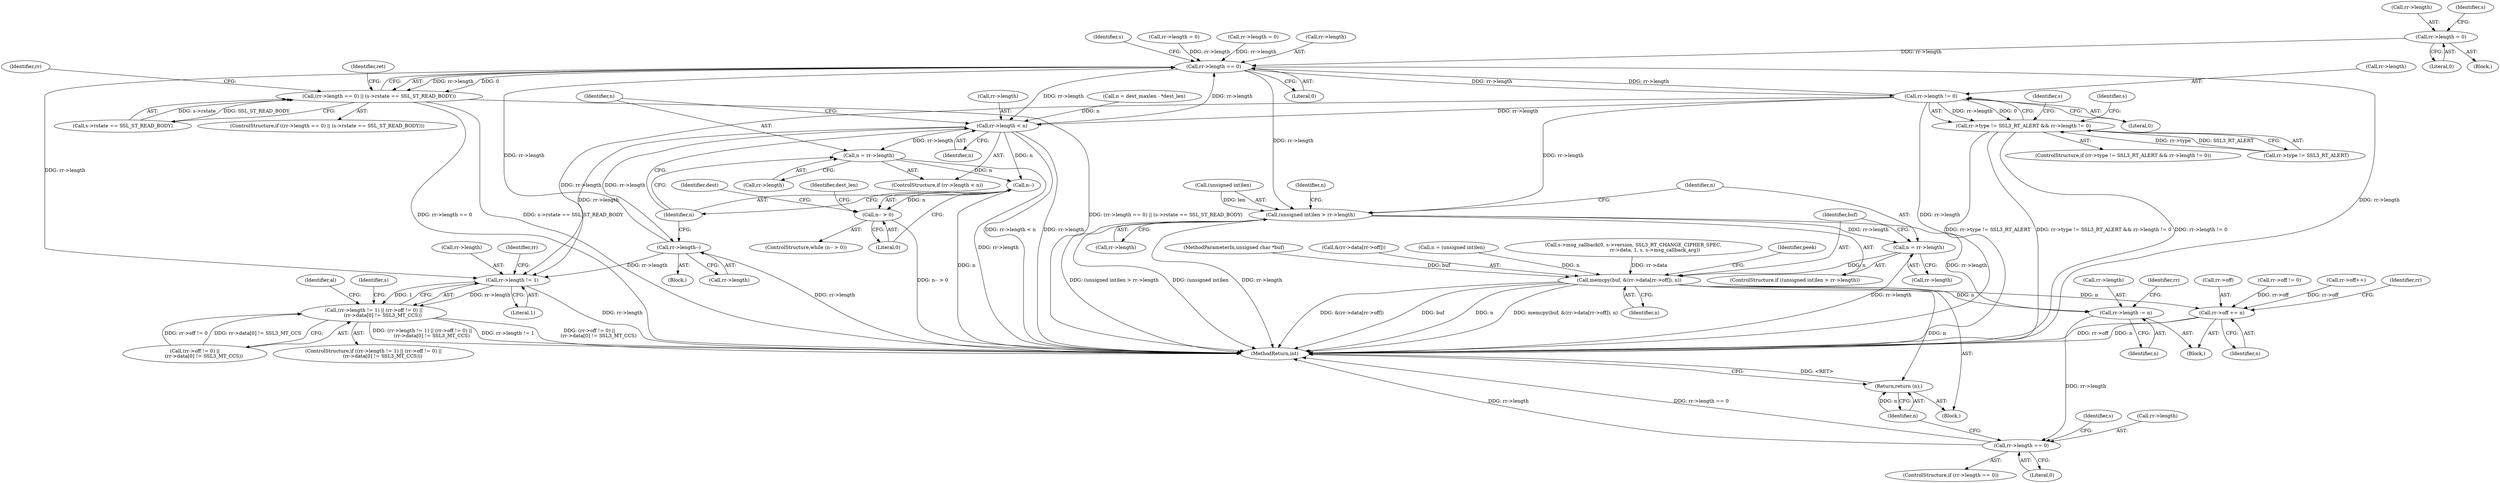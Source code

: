 digraph "0_openssl_e9bbefbf0f24c57645e7ad6a5a71ae649d18ac8e_0@pointer" {
"1000939" [label="(Call,rr->length = 0)"];
"1000326" [label="(Call,rr->length == 0)"];
"1000325" [label="(Call,(rr->length == 0) || (s->rstate == SSL_ST_READ_BODY))"];
"1000354" [label="(Call,rr->length != 0)"];
"1000348" [label="(Call,rr->type != SSL3_RT_ALERT && rr->length != 0)"];
"1000440" [label="(Call,(unsigned int)len > rr->length)"];
"1000447" [label="(Call,n = rr->length)"];
"1000458" [label="(Call,memcpy(buf, &(rr->data[rr->off]), n))"];
"1000473" [label="(Call,rr->length -= n)"];
"1000484" [label="(Call,rr->length == 0)"];
"1000478" [label="(Call,rr->off += n)"];
"1000518" [label="(Return,return (n);)"];
"1000650" [label="(Call,rr->length < n)"];
"1000655" [label="(Call,n = rr->length)"];
"1000662" [label="(Call,n--)"];
"1000661" [label="(Call,n-- > 0)"];
"1000680" [label="(Call,rr->length--)"];
"1001202" [label="(Call,rr->length != 1)"];
"1001201" [label="(Call,(rr->length != 1) || (rr->off != 0) ||\n            (rr->data[0] != SSL3_MT_CCS))"];
"1000326" [label="(Call,rr->length == 0)"];
"1000943" [label="(Literal,0)"];
"1000486" [label="(Identifier,rr)"];
"1000349" [label="(Call,rr->type != SSL3_RT_ALERT)"];
"1001206" [label="(Literal,1)"];
"1000362" [label="(Identifier,s)"];
"1001202" [label="(Call,rr->length != 1)"];
"1000681" [label="(Call,rr->length)"];
"1000661" [label="(Call,n-- > 0)"];
"1000141" [label="(MethodParameterIn,unsigned char *buf)"];
"1000468" [label="(Identifier,n)"];
"1000479" [label="(Call,rr->off)"];
"1001203" [label="(Call,rr->length)"];
"1001208" [label="(Call,rr->off != 0)"];
"1000460" [label="(Call,&(rr->data[rr->off]))"];
"1000441" [label="(Call,(unsigned int)len)"];
"1000664" [label="(Literal,0)"];
"1000454" [label="(Identifier,n)"];
"1000447" [label="(Call,n = rr->length)"];
"1000484" [label="(Call,rr->length == 0)"];
"1000325" [label="(Call,(rr->length == 0) || (s->rstate == SSL_ST_READ_BODY))"];
"1000649" [label="(ControlStructure,if (rr->length < n))"];
"1000473" [label="(Call,rr->length -= n)"];
"1000331" [label="(Call,s->rstate == SSL_ST_READ_BODY)"];
"1000483" [label="(ControlStructure,if (rr->length == 0))"];
"1000940" [label="(Call,rr->length)"];
"1000458" [label="(Call,memcpy(buf, &(rr->data[rr->off]), n))"];
"1000453" [label="(Call,n = (unsigned int)len)"];
"1000650" [label="(Call,rr->length < n)"];
"1000492" [label="(Identifier,s)"];
"1000477" [label="(Identifier,n)"];
"1000488" [label="(Literal,0)"];
"1001279" [label="(Call,s->msg_callback(0, s->version, SSL3_RT_CHANGE_CIPHER_SPEC,\n                            rr->data, 1, s, s->msg_callback_arg))"];
"1000351" [label="(Identifier,rr)"];
"1000444" [label="(Call,rr->length)"];
"1000348" [label="(Call,rr->type != SSL3_RT_ALERT && rr->length != 0)"];
"1000482" [label="(Identifier,n)"];
"1000370" [label="(Identifier,s)"];
"1000330" [label="(Literal,0)"];
"1001222" [label="(Identifier,al)"];
"1000448" [label="(Identifier,n)"];
"1000945" [label="(Identifier,s)"];
"1000485" [label="(Call,rr->length)"];
"1000474" [label="(Call,rr->length)"];
"1000480" [label="(Identifier,rr)"];
"1001233" [label="(Identifier,s)"];
"1000449" [label="(Call,rr->length)"];
"1000354" [label="(Call,rr->length != 0)"];
"1000939" [label="(Call,rr->length = 0)"];
"1001210" [label="(Identifier,rr)"];
"1000656" [label="(Identifier,n)"];
"1001270" [label="(Call,rr->length = 0)"];
"1000931" [label="(Block,)"];
"1001522" [label="(MethodReturn,int)"];
"1000655" [label="(Call,n = rr->length)"];
"1000347" [label="(ControlStructure,if (rr->type != SSL3_RT_ALERT && rr->length != 0))"];
"1000665" [label="(Block,)"];
"1001207" [label="(Call,(rr->off != 0) ||\n            (rr->data[0] != SSL3_MT_CCS))"];
"1000338" [label="(Identifier,ret)"];
"1000358" [label="(Literal,0)"];
"1000657" [label="(Call,rr->length)"];
"1000663" [label="(Identifier,n)"];
"1000662" [label="(Call,n--)"];
"1000680" [label="(Call,rr->length--)"];
"1000519" [label="(Identifier,n)"];
"1000612" [label="(Call,rr->length = 0)"];
"1000324" [label="(ControlStructure,if ((rr->length == 0) || (s->rstate == SSL_ST_READ_BODY)))"];
"1000327" [label="(Call,rr->length)"];
"1000439" [label="(ControlStructure,if ((unsigned int)len > rr->length))"];
"1001201" [label="(Call,(rr->length != 1) || (rr->off != 0) ||\n            (rr->data[0] != SSL3_MT_CCS))"];
"1000355" [label="(Call,rr->length)"];
"1000411" [label="(Block,)"];
"1000643" [label="(Call,n = dest_maxlen - *dest_len)"];
"1000478" [label="(Call,rr->off += n)"];
"1000660" [label="(ControlStructure,while (n-- > 0))"];
"1000518" [label="(Return,return (n);)"];
"1000471" [label="(Identifier,peek)"];
"1001200" [label="(ControlStructure,if ((rr->length != 1) || (rr->off != 0) ||\n            (rr->data[0] != SSL3_MT_CCS)))"];
"1000472" [label="(Block,)"];
"1000676" [label="(Call,rr->off++)"];
"1000654" [label="(Identifier,n)"];
"1000440" [label="(Call,(unsigned int)len > rr->length)"];
"1000333" [label="(Identifier,s)"];
"1000651" [label="(Call,rr->length)"];
"1000668" [label="(Identifier,dest)"];
"1000459" [label="(Identifier,buf)"];
"1000687" [label="(Identifier,dest_len)"];
"1000939" -> "1000931"  [label="AST: "];
"1000939" -> "1000943"  [label="CFG: "];
"1000940" -> "1000939"  [label="AST: "];
"1000943" -> "1000939"  [label="AST: "];
"1000945" -> "1000939"  [label="CFG: "];
"1000939" -> "1000326"  [label="DDG: rr->length"];
"1000326" -> "1000325"  [label="AST: "];
"1000326" -> "1000330"  [label="CFG: "];
"1000327" -> "1000326"  [label="AST: "];
"1000330" -> "1000326"  [label="AST: "];
"1000333" -> "1000326"  [label="CFG: "];
"1000325" -> "1000326"  [label="CFG: "];
"1000326" -> "1001522"  [label="DDG: rr->length"];
"1000326" -> "1000325"  [label="DDG: rr->length"];
"1000326" -> "1000325"  [label="DDG: 0"];
"1000680" -> "1000326"  [label="DDG: rr->length"];
"1000650" -> "1000326"  [label="DDG: rr->length"];
"1000612" -> "1000326"  [label="DDG: rr->length"];
"1001270" -> "1000326"  [label="DDG: rr->length"];
"1000354" -> "1000326"  [label="DDG: rr->length"];
"1000326" -> "1000354"  [label="DDG: rr->length"];
"1000326" -> "1000440"  [label="DDG: rr->length"];
"1000326" -> "1000650"  [label="DDG: rr->length"];
"1000326" -> "1001202"  [label="DDG: rr->length"];
"1000325" -> "1000324"  [label="AST: "];
"1000325" -> "1000331"  [label="CFG: "];
"1000331" -> "1000325"  [label="AST: "];
"1000338" -> "1000325"  [label="CFG: "];
"1000351" -> "1000325"  [label="CFG: "];
"1000325" -> "1001522"  [label="DDG: rr->length == 0"];
"1000325" -> "1001522"  [label="DDG: s->rstate == SSL_ST_READ_BODY"];
"1000325" -> "1001522"  [label="DDG: (rr->length == 0) || (s->rstate == SSL_ST_READ_BODY)"];
"1000331" -> "1000325"  [label="DDG: s->rstate"];
"1000331" -> "1000325"  [label="DDG: SSL_ST_READ_BODY"];
"1000354" -> "1000348"  [label="AST: "];
"1000354" -> "1000358"  [label="CFG: "];
"1000355" -> "1000354"  [label="AST: "];
"1000358" -> "1000354"  [label="AST: "];
"1000348" -> "1000354"  [label="CFG: "];
"1000354" -> "1001522"  [label="DDG: rr->length"];
"1000354" -> "1000348"  [label="DDG: rr->length"];
"1000354" -> "1000348"  [label="DDG: 0"];
"1000354" -> "1000440"  [label="DDG: rr->length"];
"1000354" -> "1000650"  [label="DDG: rr->length"];
"1000354" -> "1001202"  [label="DDG: rr->length"];
"1000348" -> "1000347"  [label="AST: "];
"1000348" -> "1000349"  [label="CFG: "];
"1000349" -> "1000348"  [label="AST: "];
"1000362" -> "1000348"  [label="CFG: "];
"1000370" -> "1000348"  [label="CFG: "];
"1000348" -> "1001522"  [label="DDG: rr->type != SSL3_RT_ALERT"];
"1000348" -> "1001522"  [label="DDG: rr->type != SSL3_RT_ALERT && rr->length != 0"];
"1000348" -> "1001522"  [label="DDG: rr->length != 0"];
"1000349" -> "1000348"  [label="DDG: rr->type"];
"1000349" -> "1000348"  [label="DDG: SSL3_RT_ALERT"];
"1000440" -> "1000439"  [label="AST: "];
"1000440" -> "1000444"  [label="CFG: "];
"1000441" -> "1000440"  [label="AST: "];
"1000444" -> "1000440"  [label="AST: "];
"1000448" -> "1000440"  [label="CFG: "];
"1000454" -> "1000440"  [label="CFG: "];
"1000440" -> "1001522"  [label="DDG: (unsigned int)len > rr->length"];
"1000440" -> "1001522"  [label="DDG: (unsigned int)len"];
"1000440" -> "1001522"  [label="DDG: rr->length"];
"1000441" -> "1000440"  [label="DDG: len"];
"1000440" -> "1000447"  [label="DDG: rr->length"];
"1000440" -> "1000473"  [label="DDG: rr->length"];
"1000447" -> "1000439"  [label="AST: "];
"1000447" -> "1000449"  [label="CFG: "];
"1000448" -> "1000447"  [label="AST: "];
"1000449" -> "1000447"  [label="AST: "];
"1000459" -> "1000447"  [label="CFG: "];
"1000447" -> "1001522"  [label="DDG: rr->length"];
"1000447" -> "1000458"  [label="DDG: n"];
"1000458" -> "1000411"  [label="AST: "];
"1000458" -> "1000468"  [label="CFG: "];
"1000459" -> "1000458"  [label="AST: "];
"1000460" -> "1000458"  [label="AST: "];
"1000468" -> "1000458"  [label="AST: "];
"1000471" -> "1000458"  [label="CFG: "];
"1000458" -> "1001522"  [label="DDG: &(rr->data[rr->off])"];
"1000458" -> "1001522"  [label="DDG: buf"];
"1000458" -> "1001522"  [label="DDG: n"];
"1000458" -> "1001522"  [label="DDG: memcpy(buf, &(rr->data[rr->off]), n)"];
"1000141" -> "1000458"  [label="DDG: buf"];
"1001279" -> "1000458"  [label="DDG: rr->data"];
"1000453" -> "1000458"  [label="DDG: n"];
"1000458" -> "1000473"  [label="DDG: n"];
"1000458" -> "1000478"  [label="DDG: n"];
"1000458" -> "1000518"  [label="DDG: n"];
"1000473" -> "1000472"  [label="AST: "];
"1000473" -> "1000477"  [label="CFG: "];
"1000474" -> "1000473"  [label="AST: "];
"1000477" -> "1000473"  [label="AST: "];
"1000480" -> "1000473"  [label="CFG: "];
"1000473" -> "1000484"  [label="DDG: rr->length"];
"1000484" -> "1000483"  [label="AST: "];
"1000484" -> "1000488"  [label="CFG: "];
"1000485" -> "1000484"  [label="AST: "];
"1000488" -> "1000484"  [label="AST: "];
"1000492" -> "1000484"  [label="CFG: "];
"1000519" -> "1000484"  [label="CFG: "];
"1000484" -> "1001522"  [label="DDG: rr->length"];
"1000484" -> "1001522"  [label="DDG: rr->length == 0"];
"1000478" -> "1000472"  [label="AST: "];
"1000478" -> "1000482"  [label="CFG: "];
"1000479" -> "1000478"  [label="AST: "];
"1000482" -> "1000478"  [label="AST: "];
"1000486" -> "1000478"  [label="CFG: "];
"1000478" -> "1001522"  [label="DDG: rr->off"];
"1000478" -> "1001522"  [label="DDG: n"];
"1001208" -> "1000478"  [label="DDG: rr->off"];
"1000676" -> "1000478"  [label="DDG: rr->off"];
"1000518" -> "1000411"  [label="AST: "];
"1000518" -> "1000519"  [label="CFG: "];
"1000519" -> "1000518"  [label="AST: "];
"1001522" -> "1000518"  [label="CFG: "];
"1000518" -> "1001522"  [label="DDG: <RET>"];
"1000519" -> "1000518"  [label="DDG: n"];
"1000650" -> "1000649"  [label="AST: "];
"1000650" -> "1000654"  [label="CFG: "];
"1000651" -> "1000650"  [label="AST: "];
"1000654" -> "1000650"  [label="AST: "];
"1000656" -> "1000650"  [label="CFG: "];
"1000663" -> "1000650"  [label="CFG: "];
"1000650" -> "1001522"  [label="DDG: rr->length < n"];
"1000650" -> "1001522"  [label="DDG: rr->length"];
"1000643" -> "1000650"  [label="DDG: n"];
"1000650" -> "1000655"  [label="DDG: rr->length"];
"1000650" -> "1000662"  [label="DDG: n"];
"1000650" -> "1000680"  [label="DDG: rr->length"];
"1000650" -> "1001202"  [label="DDG: rr->length"];
"1000655" -> "1000649"  [label="AST: "];
"1000655" -> "1000657"  [label="CFG: "];
"1000656" -> "1000655"  [label="AST: "];
"1000657" -> "1000655"  [label="AST: "];
"1000663" -> "1000655"  [label="CFG: "];
"1000655" -> "1001522"  [label="DDG: rr->length"];
"1000655" -> "1000662"  [label="DDG: n"];
"1000662" -> "1000661"  [label="AST: "];
"1000662" -> "1000663"  [label="CFG: "];
"1000663" -> "1000662"  [label="AST: "];
"1000664" -> "1000662"  [label="CFG: "];
"1000662" -> "1001522"  [label="DDG: n"];
"1000662" -> "1000661"  [label="DDG: n"];
"1000661" -> "1000660"  [label="AST: "];
"1000661" -> "1000664"  [label="CFG: "];
"1000664" -> "1000661"  [label="AST: "];
"1000668" -> "1000661"  [label="CFG: "];
"1000687" -> "1000661"  [label="CFG: "];
"1000661" -> "1001522"  [label="DDG: n-- > 0"];
"1000680" -> "1000665"  [label="AST: "];
"1000680" -> "1000681"  [label="CFG: "];
"1000681" -> "1000680"  [label="AST: "];
"1000663" -> "1000680"  [label="CFG: "];
"1000680" -> "1001522"  [label="DDG: rr->length"];
"1000680" -> "1001202"  [label="DDG: rr->length"];
"1001202" -> "1001201"  [label="AST: "];
"1001202" -> "1001206"  [label="CFG: "];
"1001203" -> "1001202"  [label="AST: "];
"1001206" -> "1001202"  [label="AST: "];
"1001210" -> "1001202"  [label="CFG: "];
"1001201" -> "1001202"  [label="CFG: "];
"1001202" -> "1001522"  [label="DDG: rr->length"];
"1001202" -> "1001201"  [label="DDG: rr->length"];
"1001202" -> "1001201"  [label="DDG: 1"];
"1001201" -> "1001200"  [label="AST: "];
"1001201" -> "1001207"  [label="CFG: "];
"1001207" -> "1001201"  [label="AST: "];
"1001222" -> "1001201"  [label="CFG: "];
"1001233" -> "1001201"  [label="CFG: "];
"1001201" -> "1001522"  [label="DDG: rr->length != 1"];
"1001201" -> "1001522"  [label="DDG: (rr->off != 0) ||\n            (rr->data[0] != SSL3_MT_CCS)"];
"1001201" -> "1001522"  [label="DDG: (rr->length != 1) || (rr->off != 0) ||\n            (rr->data[0] != SSL3_MT_CCS)"];
"1001207" -> "1001201"  [label="DDG: rr->off != 0"];
"1001207" -> "1001201"  [label="DDG: rr->data[0] != SSL3_MT_CCS"];
}
